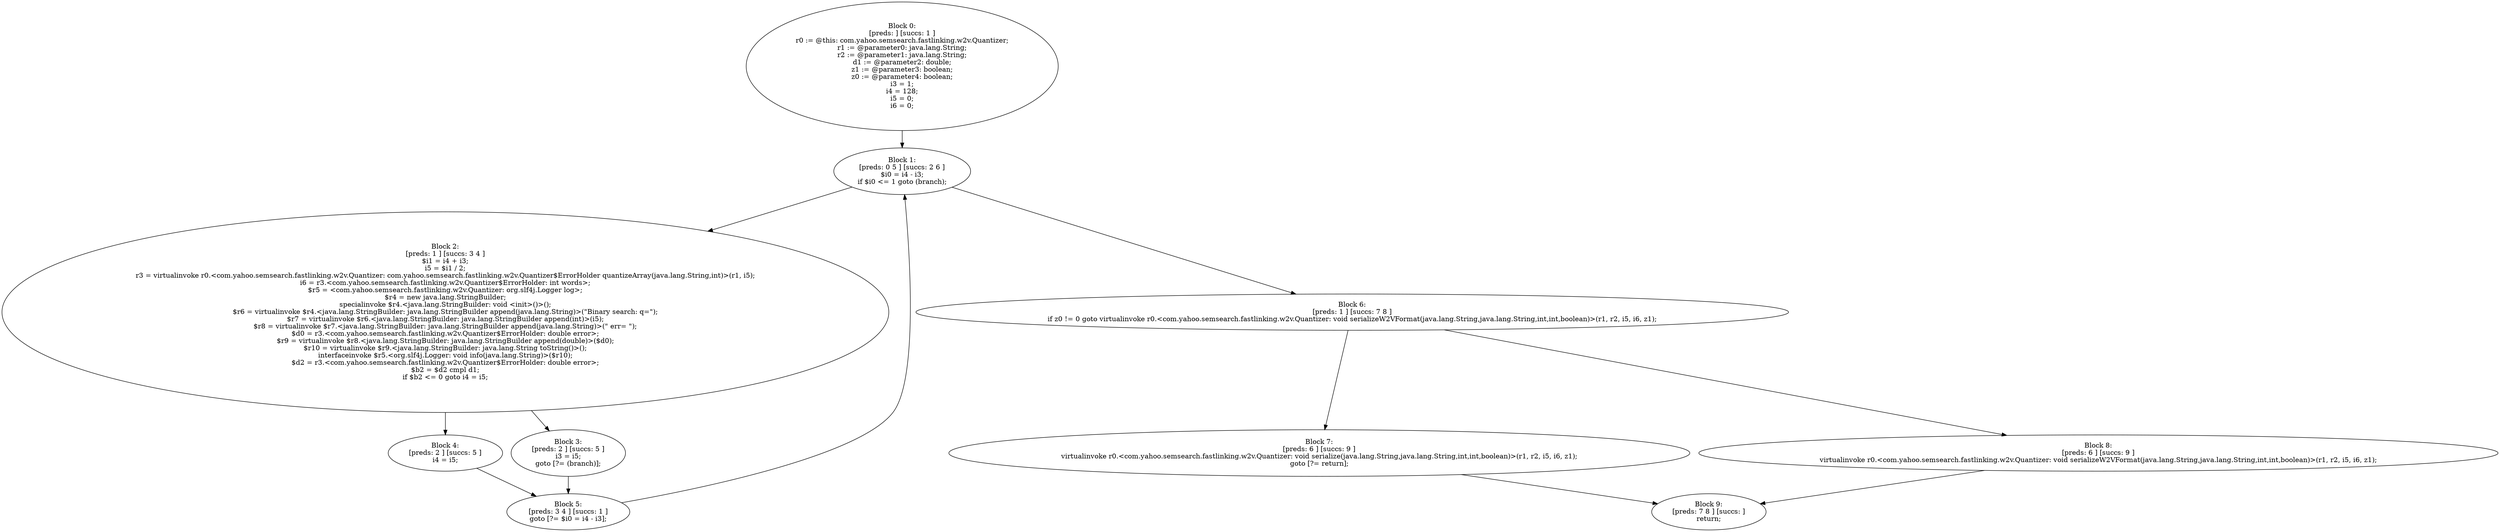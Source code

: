 digraph "unitGraph" {
    "Block 0:
[preds: ] [succs: 1 ]
r0 := @this: com.yahoo.semsearch.fastlinking.w2v.Quantizer;
r1 := @parameter0: java.lang.String;
r2 := @parameter1: java.lang.String;
d1 := @parameter2: double;
z1 := @parameter3: boolean;
z0 := @parameter4: boolean;
i3 = 1;
i4 = 128;
i5 = 0;
i6 = 0;
"
    "Block 1:
[preds: 0 5 ] [succs: 2 6 ]
$i0 = i4 - i3;
if $i0 <= 1 goto (branch);
"
    "Block 2:
[preds: 1 ] [succs: 3 4 ]
$i1 = i4 + i3;
i5 = $i1 / 2;
r3 = virtualinvoke r0.<com.yahoo.semsearch.fastlinking.w2v.Quantizer: com.yahoo.semsearch.fastlinking.w2v.Quantizer$ErrorHolder quantizeArray(java.lang.String,int)>(r1, i5);
i6 = r3.<com.yahoo.semsearch.fastlinking.w2v.Quantizer$ErrorHolder: int words>;
$r5 = <com.yahoo.semsearch.fastlinking.w2v.Quantizer: org.slf4j.Logger log>;
$r4 = new java.lang.StringBuilder;
specialinvoke $r4.<java.lang.StringBuilder: void <init>()>();
$r6 = virtualinvoke $r4.<java.lang.StringBuilder: java.lang.StringBuilder append(java.lang.String)>(\"Binary search: q=\");
$r7 = virtualinvoke $r6.<java.lang.StringBuilder: java.lang.StringBuilder append(int)>(i5);
$r8 = virtualinvoke $r7.<java.lang.StringBuilder: java.lang.StringBuilder append(java.lang.String)>(\" err= \");
$d0 = r3.<com.yahoo.semsearch.fastlinking.w2v.Quantizer$ErrorHolder: double error>;
$r9 = virtualinvoke $r8.<java.lang.StringBuilder: java.lang.StringBuilder append(double)>($d0);
$r10 = virtualinvoke $r9.<java.lang.StringBuilder: java.lang.String toString()>();
interfaceinvoke $r5.<org.slf4j.Logger: void info(java.lang.String)>($r10);
$d2 = r3.<com.yahoo.semsearch.fastlinking.w2v.Quantizer$ErrorHolder: double error>;
$b2 = $d2 cmpl d1;
if $b2 <= 0 goto i4 = i5;
"
    "Block 3:
[preds: 2 ] [succs: 5 ]
i3 = i5;
goto [?= (branch)];
"
    "Block 4:
[preds: 2 ] [succs: 5 ]
i4 = i5;
"
    "Block 5:
[preds: 3 4 ] [succs: 1 ]
goto [?= $i0 = i4 - i3];
"
    "Block 6:
[preds: 1 ] [succs: 7 8 ]
if z0 != 0 goto virtualinvoke r0.<com.yahoo.semsearch.fastlinking.w2v.Quantizer: void serializeW2VFormat(java.lang.String,java.lang.String,int,int,boolean)>(r1, r2, i5, i6, z1);
"
    "Block 7:
[preds: 6 ] [succs: 9 ]
virtualinvoke r0.<com.yahoo.semsearch.fastlinking.w2v.Quantizer: void serialize(java.lang.String,java.lang.String,int,int,boolean)>(r1, r2, i5, i6, z1);
goto [?= return];
"
    "Block 8:
[preds: 6 ] [succs: 9 ]
virtualinvoke r0.<com.yahoo.semsearch.fastlinking.w2v.Quantizer: void serializeW2VFormat(java.lang.String,java.lang.String,int,int,boolean)>(r1, r2, i5, i6, z1);
"
    "Block 9:
[preds: 7 8 ] [succs: ]
return;
"
    "Block 0:
[preds: ] [succs: 1 ]
r0 := @this: com.yahoo.semsearch.fastlinking.w2v.Quantizer;
r1 := @parameter0: java.lang.String;
r2 := @parameter1: java.lang.String;
d1 := @parameter2: double;
z1 := @parameter3: boolean;
z0 := @parameter4: boolean;
i3 = 1;
i4 = 128;
i5 = 0;
i6 = 0;
"->"Block 1:
[preds: 0 5 ] [succs: 2 6 ]
$i0 = i4 - i3;
if $i0 <= 1 goto (branch);
";
    "Block 1:
[preds: 0 5 ] [succs: 2 6 ]
$i0 = i4 - i3;
if $i0 <= 1 goto (branch);
"->"Block 2:
[preds: 1 ] [succs: 3 4 ]
$i1 = i4 + i3;
i5 = $i1 / 2;
r3 = virtualinvoke r0.<com.yahoo.semsearch.fastlinking.w2v.Quantizer: com.yahoo.semsearch.fastlinking.w2v.Quantizer$ErrorHolder quantizeArray(java.lang.String,int)>(r1, i5);
i6 = r3.<com.yahoo.semsearch.fastlinking.w2v.Quantizer$ErrorHolder: int words>;
$r5 = <com.yahoo.semsearch.fastlinking.w2v.Quantizer: org.slf4j.Logger log>;
$r4 = new java.lang.StringBuilder;
specialinvoke $r4.<java.lang.StringBuilder: void <init>()>();
$r6 = virtualinvoke $r4.<java.lang.StringBuilder: java.lang.StringBuilder append(java.lang.String)>(\"Binary search: q=\");
$r7 = virtualinvoke $r6.<java.lang.StringBuilder: java.lang.StringBuilder append(int)>(i5);
$r8 = virtualinvoke $r7.<java.lang.StringBuilder: java.lang.StringBuilder append(java.lang.String)>(\" err= \");
$d0 = r3.<com.yahoo.semsearch.fastlinking.w2v.Quantizer$ErrorHolder: double error>;
$r9 = virtualinvoke $r8.<java.lang.StringBuilder: java.lang.StringBuilder append(double)>($d0);
$r10 = virtualinvoke $r9.<java.lang.StringBuilder: java.lang.String toString()>();
interfaceinvoke $r5.<org.slf4j.Logger: void info(java.lang.String)>($r10);
$d2 = r3.<com.yahoo.semsearch.fastlinking.w2v.Quantizer$ErrorHolder: double error>;
$b2 = $d2 cmpl d1;
if $b2 <= 0 goto i4 = i5;
";
    "Block 1:
[preds: 0 5 ] [succs: 2 6 ]
$i0 = i4 - i3;
if $i0 <= 1 goto (branch);
"->"Block 6:
[preds: 1 ] [succs: 7 8 ]
if z0 != 0 goto virtualinvoke r0.<com.yahoo.semsearch.fastlinking.w2v.Quantizer: void serializeW2VFormat(java.lang.String,java.lang.String,int,int,boolean)>(r1, r2, i5, i6, z1);
";
    "Block 2:
[preds: 1 ] [succs: 3 4 ]
$i1 = i4 + i3;
i5 = $i1 / 2;
r3 = virtualinvoke r0.<com.yahoo.semsearch.fastlinking.w2v.Quantizer: com.yahoo.semsearch.fastlinking.w2v.Quantizer$ErrorHolder quantizeArray(java.lang.String,int)>(r1, i5);
i6 = r3.<com.yahoo.semsearch.fastlinking.w2v.Quantizer$ErrorHolder: int words>;
$r5 = <com.yahoo.semsearch.fastlinking.w2v.Quantizer: org.slf4j.Logger log>;
$r4 = new java.lang.StringBuilder;
specialinvoke $r4.<java.lang.StringBuilder: void <init>()>();
$r6 = virtualinvoke $r4.<java.lang.StringBuilder: java.lang.StringBuilder append(java.lang.String)>(\"Binary search: q=\");
$r7 = virtualinvoke $r6.<java.lang.StringBuilder: java.lang.StringBuilder append(int)>(i5);
$r8 = virtualinvoke $r7.<java.lang.StringBuilder: java.lang.StringBuilder append(java.lang.String)>(\" err= \");
$d0 = r3.<com.yahoo.semsearch.fastlinking.w2v.Quantizer$ErrorHolder: double error>;
$r9 = virtualinvoke $r8.<java.lang.StringBuilder: java.lang.StringBuilder append(double)>($d0);
$r10 = virtualinvoke $r9.<java.lang.StringBuilder: java.lang.String toString()>();
interfaceinvoke $r5.<org.slf4j.Logger: void info(java.lang.String)>($r10);
$d2 = r3.<com.yahoo.semsearch.fastlinking.w2v.Quantizer$ErrorHolder: double error>;
$b2 = $d2 cmpl d1;
if $b2 <= 0 goto i4 = i5;
"->"Block 3:
[preds: 2 ] [succs: 5 ]
i3 = i5;
goto [?= (branch)];
";
    "Block 2:
[preds: 1 ] [succs: 3 4 ]
$i1 = i4 + i3;
i5 = $i1 / 2;
r3 = virtualinvoke r0.<com.yahoo.semsearch.fastlinking.w2v.Quantizer: com.yahoo.semsearch.fastlinking.w2v.Quantizer$ErrorHolder quantizeArray(java.lang.String,int)>(r1, i5);
i6 = r3.<com.yahoo.semsearch.fastlinking.w2v.Quantizer$ErrorHolder: int words>;
$r5 = <com.yahoo.semsearch.fastlinking.w2v.Quantizer: org.slf4j.Logger log>;
$r4 = new java.lang.StringBuilder;
specialinvoke $r4.<java.lang.StringBuilder: void <init>()>();
$r6 = virtualinvoke $r4.<java.lang.StringBuilder: java.lang.StringBuilder append(java.lang.String)>(\"Binary search: q=\");
$r7 = virtualinvoke $r6.<java.lang.StringBuilder: java.lang.StringBuilder append(int)>(i5);
$r8 = virtualinvoke $r7.<java.lang.StringBuilder: java.lang.StringBuilder append(java.lang.String)>(\" err= \");
$d0 = r3.<com.yahoo.semsearch.fastlinking.w2v.Quantizer$ErrorHolder: double error>;
$r9 = virtualinvoke $r8.<java.lang.StringBuilder: java.lang.StringBuilder append(double)>($d0);
$r10 = virtualinvoke $r9.<java.lang.StringBuilder: java.lang.String toString()>();
interfaceinvoke $r5.<org.slf4j.Logger: void info(java.lang.String)>($r10);
$d2 = r3.<com.yahoo.semsearch.fastlinking.w2v.Quantizer$ErrorHolder: double error>;
$b2 = $d2 cmpl d1;
if $b2 <= 0 goto i4 = i5;
"->"Block 4:
[preds: 2 ] [succs: 5 ]
i4 = i5;
";
    "Block 3:
[preds: 2 ] [succs: 5 ]
i3 = i5;
goto [?= (branch)];
"->"Block 5:
[preds: 3 4 ] [succs: 1 ]
goto [?= $i0 = i4 - i3];
";
    "Block 4:
[preds: 2 ] [succs: 5 ]
i4 = i5;
"->"Block 5:
[preds: 3 4 ] [succs: 1 ]
goto [?= $i0 = i4 - i3];
";
    "Block 5:
[preds: 3 4 ] [succs: 1 ]
goto [?= $i0 = i4 - i3];
"->"Block 1:
[preds: 0 5 ] [succs: 2 6 ]
$i0 = i4 - i3;
if $i0 <= 1 goto (branch);
";
    "Block 6:
[preds: 1 ] [succs: 7 8 ]
if z0 != 0 goto virtualinvoke r0.<com.yahoo.semsearch.fastlinking.w2v.Quantizer: void serializeW2VFormat(java.lang.String,java.lang.String,int,int,boolean)>(r1, r2, i5, i6, z1);
"->"Block 7:
[preds: 6 ] [succs: 9 ]
virtualinvoke r0.<com.yahoo.semsearch.fastlinking.w2v.Quantizer: void serialize(java.lang.String,java.lang.String,int,int,boolean)>(r1, r2, i5, i6, z1);
goto [?= return];
";
    "Block 6:
[preds: 1 ] [succs: 7 8 ]
if z0 != 0 goto virtualinvoke r0.<com.yahoo.semsearch.fastlinking.w2v.Quantizer: void serializeW2VFormat(java.lang.String,java.lang.String,int,int,boolean)>(r1, r2, i5, i6, z1);
"->"Block 8:
[preds: 6 ] [succs: 9 ]
virtualinvoke r0.<com.yahoo.semsearch.fastlinking.w2v.Quantizer: void serializeW2VFormat(java.lang.String,java.lang.String,int,int,boolean)>(r1, r2, i5, i6, z1);
";
    "Block 7:
[preds: 6 ] [succs: 9 ]
virtualinvoke r0.<com.yahoo.semsearch.fastlinking.w2v.Quantizer: void serialize(java.lang.String,java.lang.String,int,int,boolean)>(r1, r2, i5, i6, z1);
goto [?= return];
"->"Block 9:
[preds: 7 8 ] [succs: ]
return;
";
    "Block 8:
[preds: 6 ] [succs: 9 ]
virtualinvoke r0.<com.yahoo.semsearch.fastlinking.w2v.Quantizer: void serializeW2VFormat(java.lang.String,java.lang.String,int,int,boolean)>(r1, r2, i5, i6, z1);
"->"Block 9:
[preds: 7 8 ] [succs: ]
return;
";
}
